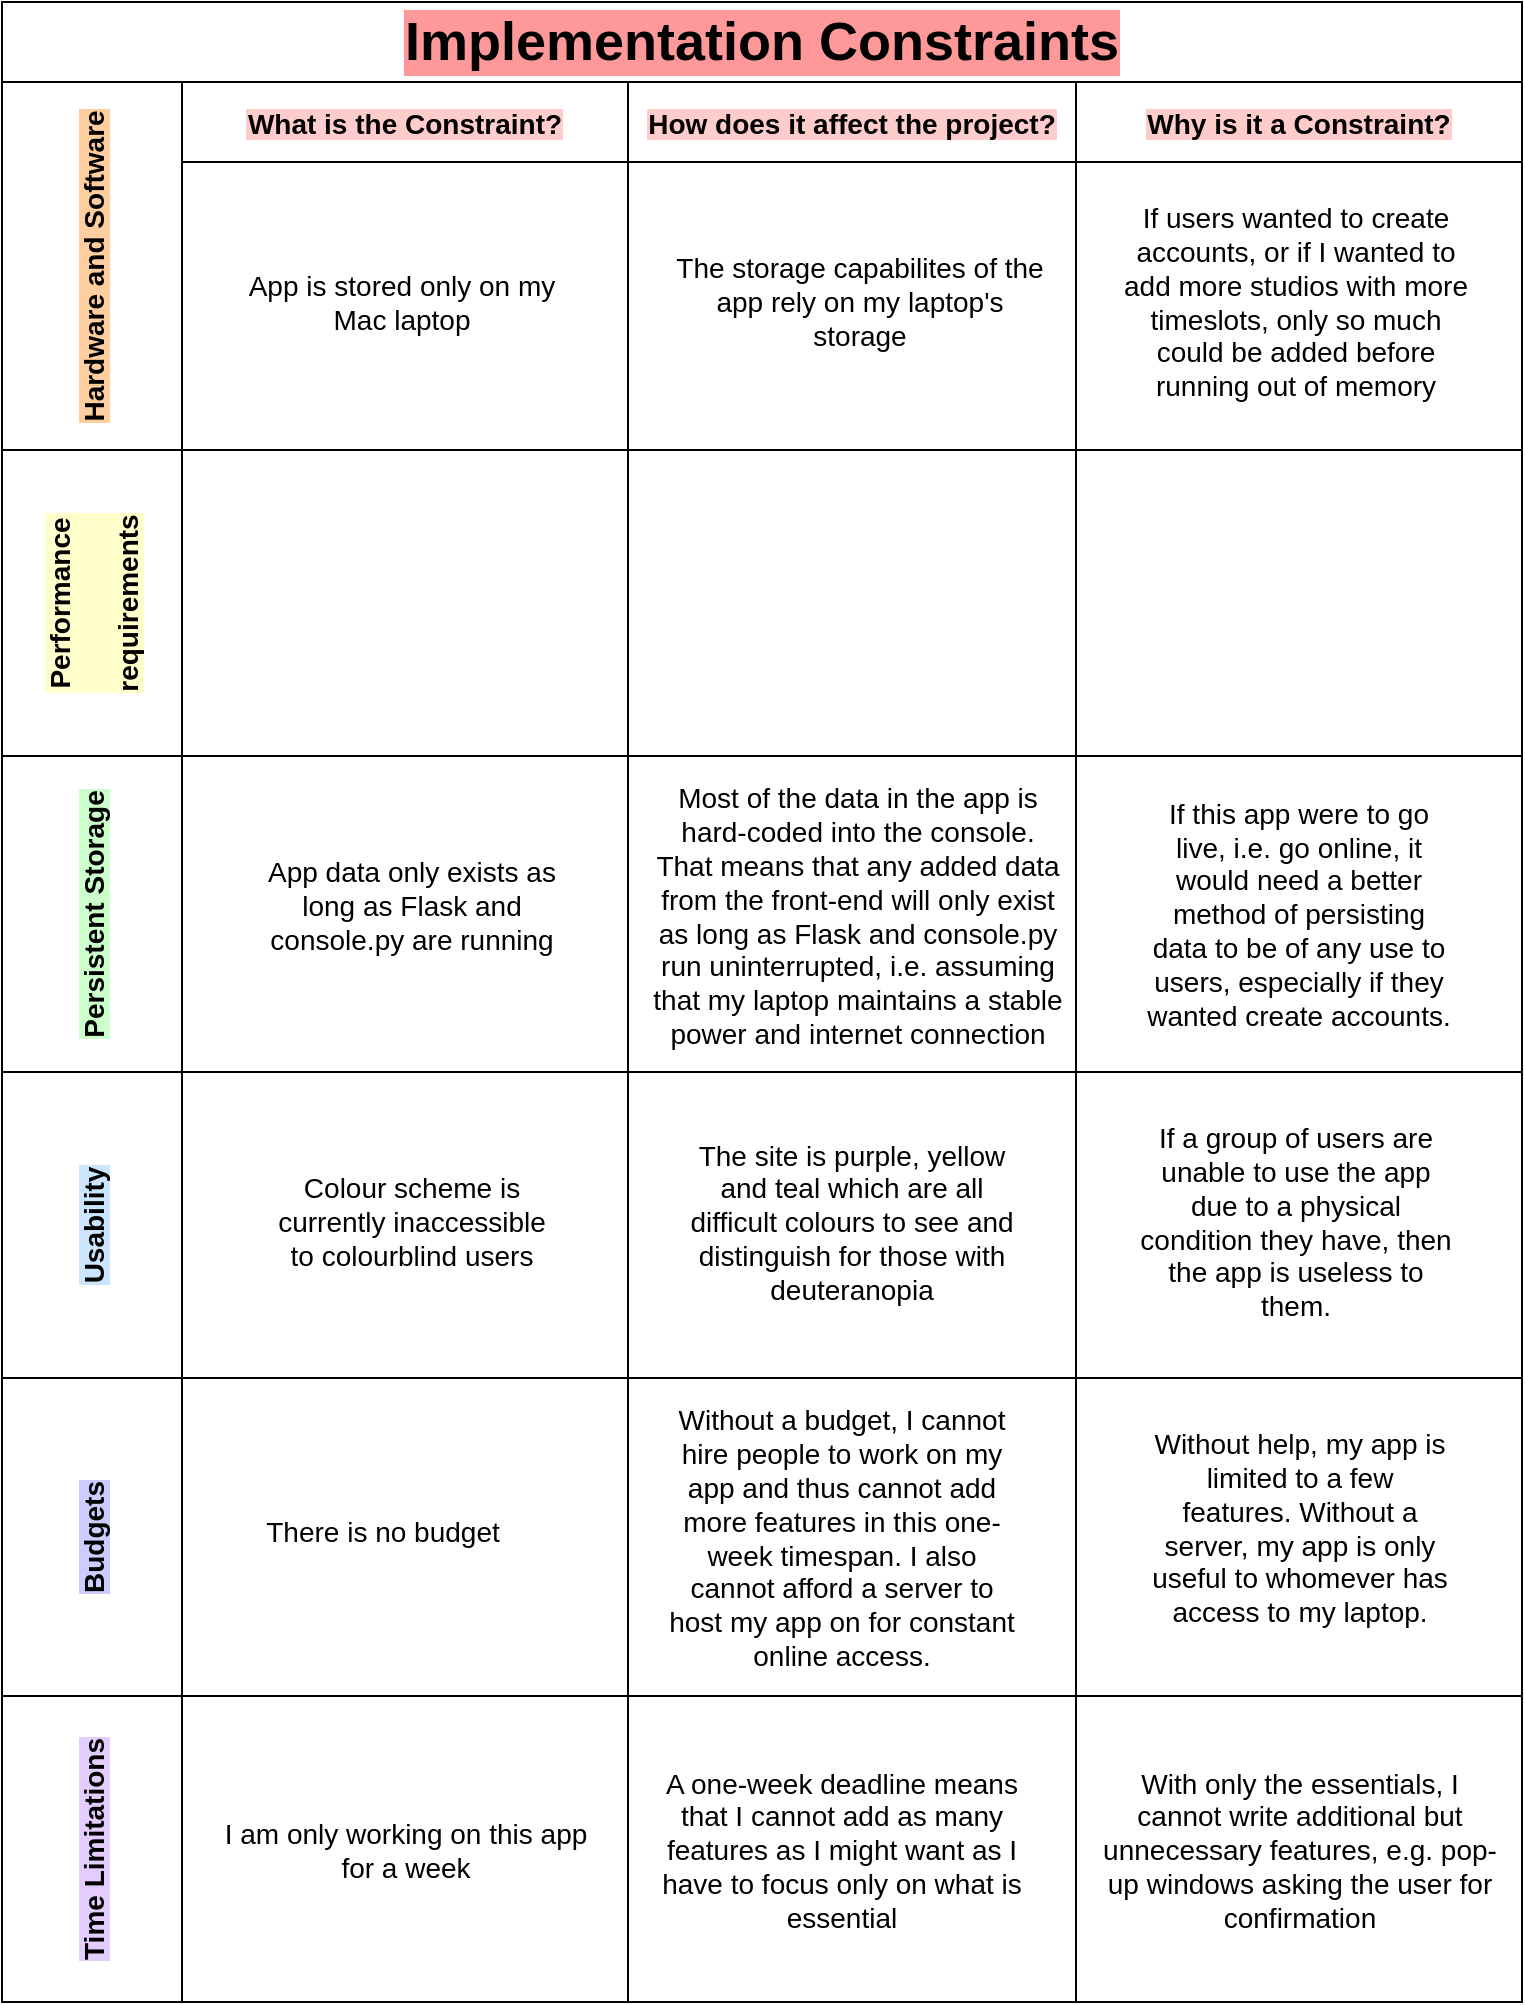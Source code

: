 <mxfile version="20.5.3" type="github">
  <diagram id="YzovN8eB3ZMi87oyrWJg" name="Page-1">
    <mxGraphModel dx="1169" dy="591" grid="1" gridSize="10" guides="1" tooltips="1" connect="1" arrows="1" fold="1" page="1" pageScale="1" pageWidth="827" pageHeight="1169" math="0" shadow="0">
      <root>
        <mxCell id="0" />
        <mxCell id="1" parent="0" />
        <mxCell id="AIQYkP_hiyhNMu18dmYw-27" value="Implementation Constraints" style="shape=table;childLayout=tableLayout;startSize=40;collapsible=0;recursiveResize=0;expand=0;fontStyle=1;labelBackgroundColor=#FF9999;fontSize=27;whiteSpace=wrap;html=1;spacingLeft=0;" vertex="1" parent="1">
          <mxGeometry x="40" y="20" width="760" height="1000" as="geometry" />
        </mxCell>
        <object label="Hardware and Software" id="AIQYkP_hiyhNMu18dmYw-28">
          <mxCell style="shape=tableRow;horizontal=0;startSize=90;swimlaneHead=0;swimlaneBody=0;top=0;left=0;bottom=0;right=0;dropTarget=0;fillColor=none;collapsible=0;recursiveResize=0;expand=0;fontStyle=1;movable=1;resizable=1;rotatable=1;deletable=1;editable=1;connectable=1;fontSize=14;labelBackgroundColor=#FFCE9F;" vertex="1" parent="AIQYkP_hiyhNMu18dmYw-27">
            <mxGeometry y="40" width="760" height="184" as="geometry" />
          </mxCell>
        </object>
        <mxCell id="AIQYkP_hiyhNMu18dmYw-29" value="What is the Constraint?" style="swimlane;swimlaneHead=0;swimlaneBody=0;fontStyle=0;connectable=0;fillColor=none;startSize=40;collapsible=0;recursiveResize=0;expand=0;fontStyle=1;labelBackgroundColor=#FFCCCC;fontSize=14;" vertex="1" parent="AIQYkP_hiyhNMu18dmYw-28">
          <mxGeometry x="90" width="223" height="184" as="geometry">
            <mxRectangle width="223" height="184" as="alternateBounds" />
          </mxGeometry>
        </mxCell>
        <mxCell id="AIQYkP_hiyhNMu18dmYw-95" value="App is stored only on my Mac laptop" style="text;html=1;strokeColor=none;fillColor=none;align=center;verticalAlign=middle;whiteSpace=wrap;rounded=0;labelBackgroundColor=none;fontSize=14;" vertex="1" parent="AIQYkP_hiyhNMu18dmYw-29">
          <mxGeometry x="30" y="60" width="160" height="100" as="geometry" />
        </mxCell>
        <mxCell id="AIQYkP_hiyhNMu18dmYw-30" value="How does it affect the project?" style="swimlane;swimlaneHead=0;swimlaneBody=0;fontStyle=0;connectable=0;fillColor=none;startSize=40;collapsible=0;recursiveResize=0;expand=0;fontStyle=1;labelBackgroundColor=#FFCCCC;fontSize=14;" vertex="1" parent="AIQYkP_hiyhNMu18dmYw-28">
          <mxGeometry x="313" width="224" height="184" as="geometry">
            <mxRectangle width="224" height="184" as="alternateBounds" />
          </mxGeometry>
        </mxCell>
        <mxCell id="AIQYkP_hiyhNMu18dmYw-96" value="The storage capabilites of the app rely on my laptop&#39;s storage" style="text;html=1;strokeColor=none;fillColor=none;align=center;verticalAlign=middle;whiteSpace=wrap;rounded=0;labelBackgroundColor=none;fontSize=14;" vertex="1" parent="AIQYkP_hiyhNMu18dmYw-30">
          <mxGeometry x="22" y="63.5" width="188" height="93" as="geometry" />
        </mxCell>
        <mxCell id="AIQYkP_hiyhNMu18dmYw-31" value="Why is it a Constraint?" style="swimlane;swimlaneHead=0;swimlaneBody=0;fontStyle=0;connectable=0;fillColor=none;startSize=40;collapsible=0;recursiveResize=0;expand=0;fontStyle=1;labelBackgroundColor=#FFCCCC;fontSize=14;" vertex="1" parent="AIQYkP_hiyhNMu18dmYw-28">
          <mxGeometry x="537" width="223" height="184" as="geometry">
            <mxRectangle width="223" height="184" as="alternateBounds" />
          </mxGeometry>
        </mxCell>
        <mxCell id="AIQYkP_hiyhNMu18dmYw-97" value="If users wanted to create accounts, or if I wanted to add more studios with more timeslots, only so much could be added before running out of memory" style="text;html=1;strokeColor=none;fillColor=none;align=center;verticalAlign=middle;whiteSpace=wrap;rounded=0;labelBackgroundColor=none;fontSize=14;" vertex="1" parent="AIQYkP_hiyhNMu18dmYw-31">
          <mxGeometry x="20" y="50" width="180" height="120" as="geometry" />
        </mxCell>
        <mxCell id="AIQYkP_hiyhNMu18dmYw-32" value="Performance &#xa;&#xa;requirements" style="shape=tableRow;horizontal=0;startSize=90;swimlaneHead=0;swimlaneBody=0;top=0;left=0;bottom=0;right=0;dropTarget=0;fillColor=none;collapsible=0;recursiveResize=0;expand=0;fontStyle=1;fontSize=14;labelBackgroundColor=#FFFFCC;" vertex="1" parent="AIQYkP_hiyhNMu18dmYw-27">
          <mxGeometry y="224" width="760" height="153" as="geometry" />
        </mxCell>
        <mxCell id="AIQYkP_hiyhNMu18dmYw-33" value="" style="swimlane;swimlaneHead=0;swimlaneBody=0;fontStyle=0;connectable=0;fillColor=none;startSize=0;collapsible=0;recursiveResize=0;expand=0;fontStyle=1;" vertex="1" parent="AIQYkP_hiyhNMu18dmYw-32">
          <mxGeometry x="90" width="223" height="153" as="geometry">
            <mxRectangle width="223" height="153" as="alternateBounds" />
          </mxGeometry>
        </mxCell>
        <mxCell id="AIQYkP_hiyhNMu18dmYw-34" value="" style="swimlane;swimlaneHead=0;swimlaneBody=0;fontStyle=0;connectable=0;fillColor=none;startSize=0;collapsible=0;recursiveResize=0;expand=0;fontStyle=1;" vertex="1" parent="AIQYkP_hiyhNMu18dmYw-32">
          <mxGeometry x="313" width="224" height="153" as="geometry">
            <mxRectangle width="224" height="153" as="alternateBounds" />
          </mxGeometry>
        </mxCell>
        <mxCell id="AIQYkP_hiyhNMu18dmYw-35" value="" style="swimlane;swimlaneHead=0;swimlaneBody=0;fontStyle=0;connectable=0;fillColor=none;startSize=0;collapsible=0;recursiveResize=0;expand=0;fontStyle=1;" vertex="1" parent="AIQYkP_hiyhNMu18dmYw-32">
          <mxGeometry x="537" width="223" height="153" as="geometry">
            <mxRectangle width="223" height="153" as="alternateBounds" />
          </mxGeometry>
        </mxCell>
        <mxCell id="AIQYkP_hiyhNMu18dmYw-36" value="Persistent Storage" style="shape=tableRow;horizontal=0;startSize=90;swimlaneHead=0;swimlaneBody=0;top=0;left=0;bottom=0;right=0;dropTarget=0;fillColor=none;collapsible=0;recursiveResize=0;expand=0;fontStyle=1;labelBackgroundColor=#CCFFCC;fontSize=14;" vertex="1" parent="AIQYkP_hiyhNMu18dmYw-27">
          <mxGeometry y="377" width="760" height="158" as="geometry" />
        </mxCell>
        <mxCell id="AIQYkP_hiyhNMu18dmYw-37" value="" style="swimlane;swimlaneHead=0;swimlaneBody=0;fontStyle=0;connectable=0;fillColor=none;startSize=0;collapsible=0;recursiveResize=0;expand=0;fontStyle=1;" vertex="1" parent="AIQYkP_hiyhNMu18dmYw-36">
          <mxGeometry x="90" width="223" height="158" as="geometry">
            <mxRectangle width="223" height="158" as="alternateBounds" />
          </mxGeometry>
        </mxCell>
        <mxCell id="AIQYkP_hiyhNMu18dmYw-89" value="App data only exists as long as Flask and console.py are running" style="text;html=1;strokeColor=none;fillColor=none;align=center;verticalAlign=middle;whiteSpace=wrap;rounded=0;labelBackgroundColor=none;fontSize=14;" vertex="1" parent="AIQYkP_hiyhNMu18dmYw-37">
          <mxGeometry x="30" y="20" width="170" height="110" as="geometry" />
        </mxCell>
        <mxCell id="AIQYkP_hiyhNMu18dmYw-38" value="" style="swimlane;swimlaneHead=0;swimlaneBody=0;fontStyle=0;connectable=0;fillColor=none;startSize=0;collapsible=0;recursiveResize=0;expand=0;fontStyle=1;" vertex="1" parent="AIQYkP_hiyhNMu18dmYw-36">
          <mxGeometry x="313" width="224" height="158" as="geometry">
            <mxRectangle width="224" height="158" as="alternateBounds" />
          </mxGeometry>
        </mxCell>
        <mxCell id="AIQYkP_hiyhNMu18dmYw-90" value="Most of the data in the app is hard-coded into the console. That means that any added data from the front-end will only exist as long as Flask and console.py run uninterrupted, i.e. assuming that my laptop maintains a stable power and internet connection" style="text;html=1;strokeColor=none;fillColor=none;align=center;verticalAlign=middle;whiteSpace=wrap;rounded=0;labelBackgroundColor=none;fontSize=14;" vertex="1" parent="AIQYkP_hiyhNMu18dmYw-38">
          <mxGeometry x="10" y="10" width="210" height="140" as="geometry" />
        </mxCell>
        <mxCell id="AIQYkP_hiyhNMu18dmYw-39" value="" style="swimlane;swimlaneHead=0;swimlaneBody=0;fontStyle=0;connectable=0;fillColor=none;startSize=0;collapsible=0;recursiveResize=0;expand=0;fontStyle=1;" vertex="1" parent="AIQYkP_hiyhNMu18dmYw-36">
          <mxGeometry x="537" width="223" height="158" as="geometry">
            <mxRectangle width="223" height="158" as="alternateBounds" />
          </mxGeometry>
        </mxCell>
        <mxCell id="AIQYkP_hiyhNMu18dmYw-91" value="If this app were to go live, i.e. go online, it would need a better method of persisting data to be of any use to users, especially if they wanted create accounts." style="text;html=1;strokeColor=none;fillColor=none;align=center;verticalAlign=middle;whiteSpace=wrap;rounded=0;labelBackgroundColor=none;fontSize=14;" vertex="1" parent="AIQYkP_hiyhNMu18dmYw-39">
          <mxGeometry x="33" y="24" width="157" height="110" as="geometry" />
        </mxCell>
        <mxCell id="AIQYkP_hiyhNMu18dmYw-75" value="Usability" style="shape=tableRow;horizontal=0;startSize=90;swimlaneHead=0;swimlaneBody=0;top=0;left=0;bottom=0;right=0;dropTarget=0;fillColor=none;collapsible=0;recursiveResize=0;expand=0;fontStyle=1;labelBackgroundColor=#CCE5FF;fontSize=14;" vertex="1" parent="AIQYkP_hiyhNMu18dmYw-27">
          <mxGeometry y="535" width="760" height="153" as="geometry" />
        </mxCell>
        <mxCell id="AIQYkP_hiyhNMu18dmYw-76" style="swimlane;swimlaneHead=0;swimlaneBody=0;fontStyle=0;connectable=0;fillColor=none;startSize=0;collapsible=0;recursiveResize=0;expand=0;fontStyle=1;" vertex="1" parent="AIQYkP_hiyhNMu18dmYw-75">
          <mxGeometry x="90" width="223" height="153" as="geometry">
            <mxRectangle width="223" height="153" as="alternateBounds" />
          </mxGeometry>
        </mxCell>
        <mxCell id="AIQYkP_hiyhNMu18dmYw-77" style="swimlane;swimlaneHead=0;swimlaneBody=0;fontStyle=0;connectable=0;fillColor=none;startSize=0;collapsible=0;recursiveResize=0;expand=0;fontStyle=1;" vertex="1" parent="AIQYkP_hiyhNMu18dmYw-75">
          <mxGeometry x="313" width="224" height="153" as="geometry">
            <mxRectangle width="224" height="153" as="alternateBounds" />
          </mxGeometry>
        </mxCell>
        <mxCell id="AIQYkP_hiyhNMu18dmYw-93" value="The site is purple, yellow and teal which are all difficult colours to see and distinguish for those with deuteranopia" style="text;html=1;strokeColor=none;fillColor=none;align=center;verticalAlign=middle;whiteSpace=wrap;rounded=0;labelBackgroundColor=none;fontSize=14;" vertex="1" parent="AIQYkP_hiyhNMu18dmYw-77">
          <mxGeometry x="27" y="20" width="170" height="110" as="geometry" />
        </mxCell>
        <mxCell id="AIQYkP_hiyhNMu18dmYw-78" style="swimlane;swimlaneHead=0;swimlaneBody=0;fontStyle=0;connectable=0;fillColor=none;startSize=0;collapsible=0;recursiveResize=0;expand=0;fontStyle=1;" vertex="1" parent="AIQYkP_hiyhNMu18dmYw-75">
          <mxGeometry x="537" width="223" height="153" as="geometry">
            <mxRectangle width="223" height="153" as="alternateBounds" />
          </mxGeometry>
        </mxCell>
        <mxCell id="AIQYkP_hiyhNMu18dmYw-94" value="If a group of users are unable to use the app due to a physical condition they have, then the app is useless to them." style="text;html=1;strokeColor=none;fillColor=none;align=center;verticalAlign=middle;whiteSpace=wrap;rounded=0;labelBackgroundColor=none;fontSize=14;" vertex="1" parent="AIQYkP_hiyhNMu18dmYw-78">
          <mxGeometry x="30" y="20" width="160" height="110" as="geometry" />
        </mxCell>
        <mxCell id="AIQYkP_hiyhNMu18dmYw-71" value="Budgets" style="shape=tableRow;horizontal=0;startSize=90;swimlaneHead=0;swimlaneBody=0;top=0;left=0;bottom=0;right=0;dropTarget=0;fillColor=none;collapsible=0;recursiveResize=0;expand=0;fontStyle=1;labelBackgroundColor=#CCCCFF;fontSize=14;" vertex="1" parent="AIQYkP_hiyhNMu18dmYw-27">
          <mxGeometry y="688" width="760" height="159" as="geometry" />
        </mxCell>
        <mxCell id="AIQYkP_hiyhNMu18dmYw-72" style="swimlane;swimlaneHead=0;swimlaneBody=0;fontStyle=0;connectable=0;fillColor=none;startSize=0;collapsible=0;recursiveResize=0;expand=0;fontStyle=1;" vertex="1" parent="AIQYkP_hiyhNMu18dmYw-71">
          <mxGeometry x="90" width="223" height="159" as="geometry">
            <mxRectangle width="223" height="159" as="alternateBounds" />
          </mxGeometry>
        </mxCell>
        <mxCell id="AIQYkP_hiyhNMu18dmYw-80" value="There is no budget" style="text;html=1;align=center;verticalAlign=middle;resizable=0;points=[];autosize=1;strokeColor=none;fillColor=none;fontSize=14;" vertex="1" parent="AIQYkP_hiyhNMu18dmYw-72">
          <mxGeometry x="30" y="62" width="140" height="30" as="geometry" />
        </mxCell>
        <mxCell id="AIQYkP_hiyhNMu18dmYw-73" style="swimlane;swimlaneHead=0;swimlaneBody=0;fontStyle=0;connectable=0;fillColor=none;startSize=0;collapsible=0;recursiveResize=0;expand=0;fontStyle=1;" vertex="1" parent="AIQYkP_hiyhNMu18dmYw-71">
          <mxGeometry x="313" width="224" height="159" as="geometry">
            <mxRectangle width="224" height="159" as="alternateBounds" />
          </mxGeometry>
        </mxCell>
        <mxCell id="AIQYkP_hiyhNMu18dmYw-84" value="Without a budget, I cannot hire people to work on my app and thus cannot add more features in this one-week timespan. I also cannot afford a server to host my app on for constant online access." style="text;html=1;strokeColor=none;fillColor=none;align=center;verticalAlign=middle;whiteSpace=wrap;rounded=0;labelBackgroundColor=none;fontSize=14;" vertex="1" parent="AIQYkP_hiyhNMu18dmYw-73">
          <mxGeometry x="17" y="19.5" width="180" height="120" as="geometry" />
        </mxCell>
        <mxCell id="AIQYkP_hiyhNMu18dmYw-74" style="swimlane;swimlaneHead=0;swimlaneBody=0;fontStyle=0;connectable=0;fillColor=none;startSize=0;collapsible=0;recursiveResize=0;expand=0;fontStyle=1;" vertex="1" parent="AIQYkP_hiyhNMu18dmYw-71">
          <mxGeometry x="537" width="223" height="159" as="geometry">
            <mxRectangle width="223" height="159" as="alternateBounds" />
          </mxGeometry>
        </mxCell>
        <mxCell id="AIQYkP_hiyhNMu18dmYw-85" value="Without help, my app is limited to a few features. Without a server, my app is only useful to whomever has access to my laptop." style="text;html=1;strokeColor=none;fillColor=none;align=center;verticalAlign=middle;whiteSpace=wrap;rounded=0;labelBackgroundColor=none;fontSize=14;" vertex="1" parent="AIQYkP_hiyhNMu18dmYw-74">
          <mxGeometry x="36.5" y="19.5" width="150" height="110" as="geometry" />
        </mxCell>
        <mxCell id="AIQYkP_hiyhNMu18dmYw-67" value="Time Limitations" style="shape=tableRow;horizontal=0;startSize=90;swimlaneHead=0;swimlaneBody=0;top=0;left=0;bottom=0;right=0;dropTarget=0;fillColor=none;collapsible=0;recursiveResize=0;expand=0;fontStyle=1;fontSize=14;labelBackgroundColor=#E5CCFF;" vertex="1" parent="AIQYkP_hiyhNMu18dmYw-27">
          <mxGeometry y="847" width="760" height="153" as="geometry" />
        </mxCell>
        <mxCell id="AIQYkP_hiyhNMu18dmYw-68" style="swimlane;swimlaneHead=0;swimlaneBody=0;fontStyle=0;connectable=0;fillColor=none;startSize=0;collapsible=0;recursiveResize=0;expand=0;fontStyle=1;" vertex="1" parent="AIQYkP_hiyhNMu18dmYw-67">
          <mxGeometry x="90" width="223" height="153" as="geometry">
            <mxRectangle width="223" height="153" as="alternateBounds" />
          </mxGeometry>
        </mxCell>
        <mxCell id="AIQYkP_hiyhNMu18dmYw-86" value="I am only working on this app for a week" style="text;html=1;strokeColor=none;fillColor=none;align=center;verticalAlign=middle;whiteSpace=wrap;rounded=0;labelBackgroundColor=none;fontSize=14;" vertex="1" parent="AIQYkP_hiyhNMu18dmYw-68">
          <mxGeometry x="16.5" y="36.5" width="190" height="80" as="geometry" />
        </mxCell>
        <mxCell id="AIQYkP_hiyhNMu18dmYw-69" style="swimlane;swimlaneHead=0;swimlaneBody=0;fontStyle=0;connectable=0;fillColor=none;startSize=0;collapsible=0;recursiveResize=0;expand=0;fontStyle=1;" vertex="1" parent="AIQYkP_hiyhNMu18dmYw-67">
          <mxGeometry x="313" width="224" height="153" as="geometry">
            <mxRectangle width="224" height="153" as="alternateBounds" />
          </mxGeometry>
        </mxCell>
        <mxCell id="AIQYkP_hiyhNMu18dmYw-87" value="A one-week deadline means that I cannot add as many features as I might want as I have to focus only on what is essential" style="text;html=1;strokeColor=none;fillColor=none;align=center;verticalAlign=middle;whiteSpace=wrap;rounded=0;labelBackgroundColor=none;fontSize=14;" vertex="1" parent="AIQYkP_hiyhNMu18dmYw-69">
          <mxGeometry x="7" y="36.5" width="200" height="80" as="geometry" />
        </mxCell>
        <mxCell id="AIQYkP_hiyhNMu18dmYw-70" style="swimlane;swimlaneHead=0;swimlaneBody=0;fontStyle=0;connectable=0;fillColor=none;startSize=0;collapsible=0;recursiveResize=0;expand=0;fontStyle=1;" vertex="1" parent="AIQYkP_hiyhNMu18dmYw-67">
          <mxGeometry x="537" width="223" height="153" as="geometry">
            <mxRectangle width="223" height="153" as="alternateBounds" />
          </mxGeometry>
        </mxCell>
        <mxCell id="AIQYkP_hiyhNMu18dmYw-88" value="With only the essentials, I cannot write additional but unnecessary features, e.g. pop-up windows asking the user for confirmation" style="text;html=1;strokeColor=none;fillColor=none;align=center;verticalAlign=middle;whiteSpace=wrap;rounded=0;labelBackgroundColor=none;fontSize=14;" vertex="1" parent="AIQYkP_hiyhNMu18dmYw-70">
          <mxGeometry x="11.5" y="36.5" width="200" height="80" as="geometry" />
        </mxCell>
        <mxCell id="AIQYkP_hiyhNMu18dmYw-92" value="Colour scheme is currently inaccessible to colourblind users" style="text;html=1;strokeColor=none;fillColor=none;align=center;verticalAlign=middle;whiteSpace=wrap;rounded=0;labelBackgroundColor=none;fontSize=14;" vertex="1" parent="1">
          <mxGeometry x="170" y="590" width="150" height="80" as="geometry" />
        </mxCell>
      </root>
    </mxGraphModel>
  </diagram>
</mxfile>
